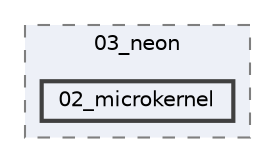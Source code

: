 digraph "/home/runner/work/machine-learning-compilers/machine-learning-compilers/src/submissions/03_neon/02_microkernel"
{
 // LATEX_PDF_SIZE
  bgcolor="transparent";
  edge [fontname=Helvetica,fontsize=10,labelfontname=Helvetica,labelfontsize=10];
  node [fontname=Helvetica,fontsize=10,shape=box,height=0.2,width=0.4];
  compound=true
  subgraph clusterdir_b2c563f7bf427f5a0c17c9a95cb1f2fd {
    graph [ bgcolor="#edf0f7", pencolor="grey50", label="03_neon", fontname=Helvetica,fontsize=10 style="filled,dashed", URL="dir_b2c563f7bf427f5a0c17c9a95cb1f2fd.html",tooltip=""]
  dir_e6eb231c0e4101fda6c4d8d8fac3babc [label="02_microkernel", fillcolor="#edf0f7", color="grey25", style="filled,bold", URL="dir_e6eb231c0e4101fda6c4d8d8fac3babc.html",tooltip=""];
  }
}
